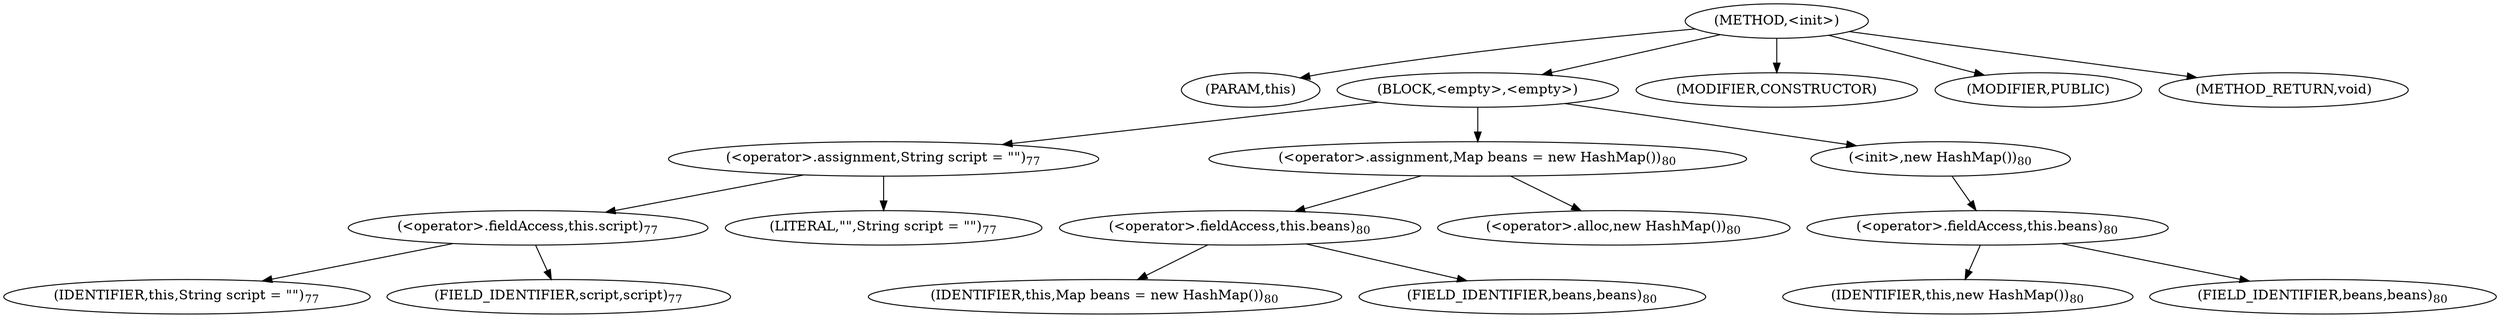 digraph "&lt;init&gt;" {  
"352" [label = <(METHOD,&lt;init&gt;)> ]
"353" [label = <(PARAM,this)> ]
"354" [label = <(BLOCK,&lt;empty&gt;,&lt;empty&gt;)> ]
"355" [label = <(&lt;operator&gt;.assignment,String script = &quot;&quot;)<SUB>77</SUB>> ]
"356" [label = <(&lt;operator&gt;.fieldAccess,this.script)<SUB>77</SUB>> ]
"357" [label = <(IDENTIFIER,this,String script = &quot;&quot;)<SUB>77</SUB>> ]
"358" [label = <(FIELD_IDENTIFIER,script,script)<SUB>77</SUB>> ]
"359" [label = <(LITERAL,&quot;&quot;,String script = &quot;&quot;)<SUB>77</SUB>> ]
"360" [label = <(&lt;operator&gt;.assignment,Map beans = new HashMap())<SUB>80</SUB>> ]
"361" [label = <(&lt;operator&gt;.fieldAccess,this.beans)<SUB>80</SUB>> ]
"362" [label = <(IDENTIFIER,this,Map beans = new HashMap())<SUB>80</SUB>> ]
"363" [label = <(FIELD_IDENTIFIER,beans,beans)<SUB>80</SUB>> ]
"364" [label = <(&lt;operator&gt;.alloc,new HashMap())<SUB>80</SUB>> ]
"365" [label = <(&lt;init&gt;,new HashMap())<SUB>80</SUB>> ]
"366" [label = <(&lt;operator&gt;.fieldAccess,this.beans)<SUB>80</SUB>> ]
"367" [label = <(IDENTIFIER,this,new HashMap())<SUB>80</SUB>> ]
"368" [label = <(FIELD_IDENTIFIER,beans,beans)<SUB>80</SUB>> ]
"369" [label = <(MODIFIER,CONSTRUCTOR)> ]
"370" [label = <(MODIFIER,PUBLIC)> ]
"371" [label = <(METHOD_RETURN,void)> ]
  "352" -> "353" 
  "352" -> "354" 
  "352" -> "369" 
  "352" -> "370" 
  "352" -> "371" 
  "354" -> "355" 
  "354" -> "360" 
  "354" -> "365" 
  "355" -> "356" 
  "355" -> "359" 
  "356" -> "357" 
  "356" -> "358" 
  "360" -> "361" 
  "360" -> "364" 
  "361" -> "362" 
  "361" -> "363" 
  "365" -> "366" 
  "366" -> "367" 
  "366" -> "368" 
}
